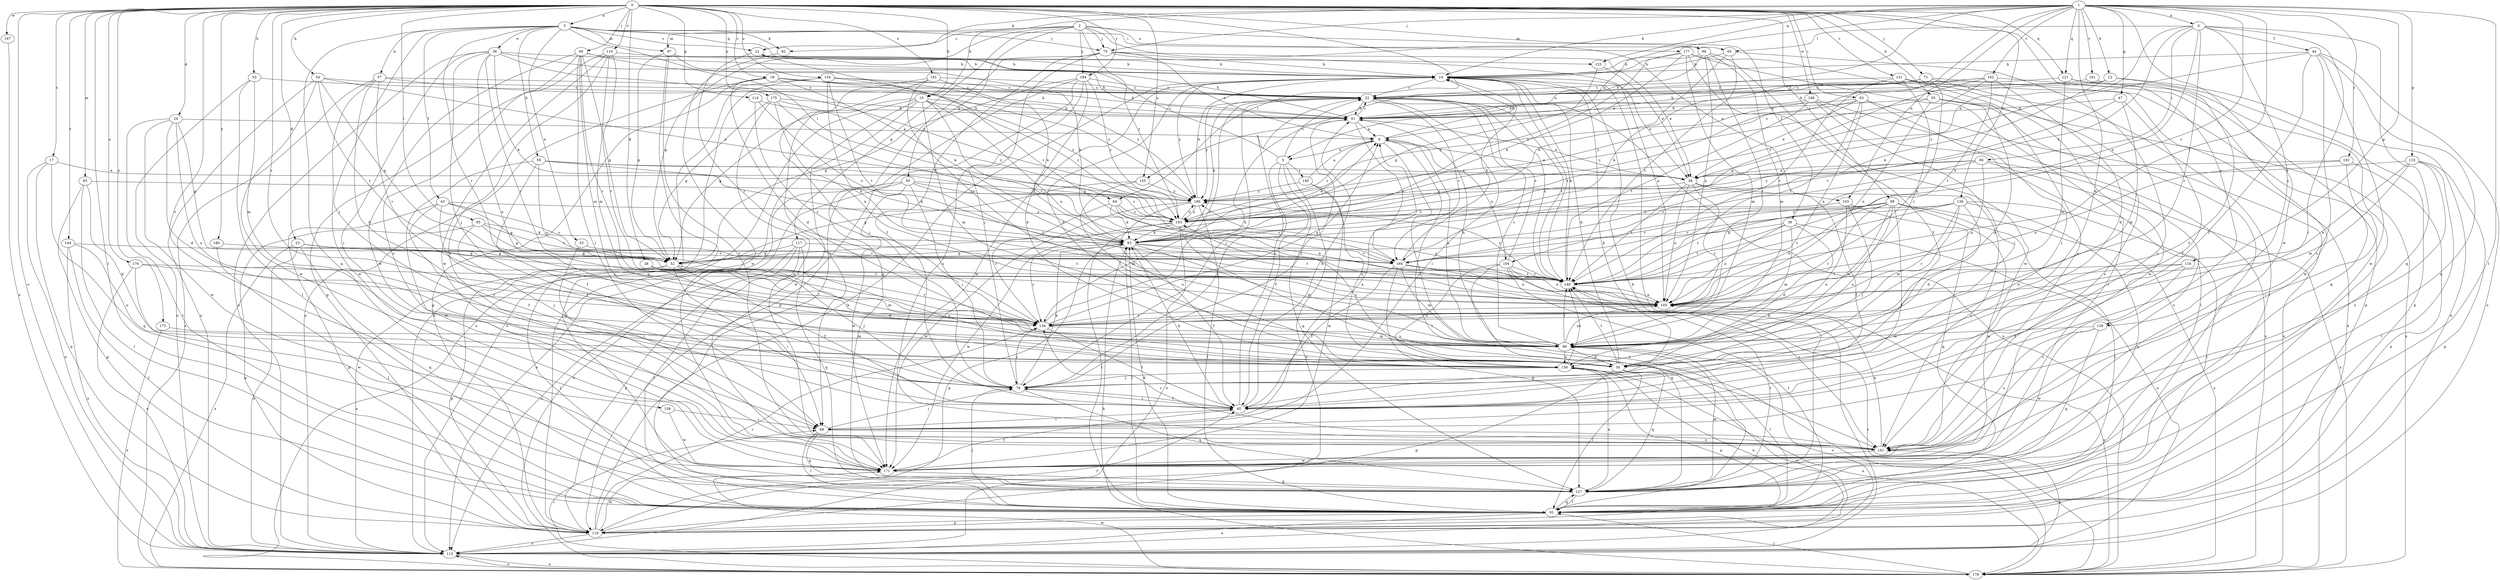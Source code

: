 strict digraph  {
0;
1;
2;
3;
4;
5;
6;
10;
12;
14;
17;
19;
21;
22;
23;
24;
28;
30;
33;
36;
38;
39;
43;
44;
45;
47;
50;
52;
53;
54;
55;
57;
59;
61;
63;
64;
65;
66;
68;
69;
71;
75;
76;
82;
83;
85;
89;
91;
93;
96;
97;
98;
103;
104;
105;
110;
113;
114;
115;
116;
117;
119;
121;
123;
127;
131;
134;
136;
139;
140;
141;
144;
149;
154;
155;
156;
158;
161;
162;
164;
167;
168;
171;
173;
175;
176;
177;
178;
180;
184;
186;
191;
192;
193;
0 -> 3  [label=a];
0 -> 10  [label=b];
0 -> 17  [label=c];
0 -> 19  [label=c];
0 -> 23  [label=d];
0 -> 24  [label=d];
0 -> 28  [label=d];
0 -> 39  [label=f];
0 -> 53  [label=h];
0 -> 54  [label=h];
0 -> 55  [label=h];
0 -> 63  [label=i];
0 -> 64  [label=i];
0 -> 69  [label=j];
0 -> 71  [label=j];
0 -> 85  [label=l];
0 -> 89  [label=l];
0 -> 91  [label=l];
0 -> 93  [label=m];
0 -> 110  [label=o];
0 -> 113  [label=o];
0 -> 114  [label=p];
0 -> 121  [label=q];
0 -> 131  [label=r];
0 -> 134  [label=r];
0 -> 136  [label=s];
0 -> 139  [label=s];
0 -> 144  [label=t];
0 -> 154  [label=u];
0 -> 155  [label=u];
0 -> 158  [label=v];
0 -> 167  [label=w];
0 -> 168  [label=w];
0 -> 173  [label=x];
0 -> 175  [label=x];
0 -> 176  [label=x];
0 -> 180  [label=y];
0 -> 184  [label=y];
0 -> 191  [label=z];
1 -> 4  [label=a];
1 -> 5  [label=a];
1 -> 10  [label=b];
1 -> 12  [label=b];
1 -> 14  [label=b];
1 -> 30  [label=d];
1 -> 47  [label=g];
1 -> 75  [label=j];
1 -> 82  [label=k];
1 -> 91  [label=l];
1 -> 103  [label=n];
1 -> 115  [label=p];
1 -> 116  [label=p];
1 -> 121  [label=q];
1 -> 123  [label=q];
1 -> 149  [label=t];
1 -> 155  [label=u];
1 -> 161  [label=v];
1 -> 162  [label=v];
1 -> 164  [label=v];
1 -> 171  [label=w];
1 -> 192  [label=z];
1 -> 193  [label=z];
2 -> 21  [label=c];
2 -> 50  [label=g];
2 -> 52  [label=g];
2 -> 75  [label=j];
2 -> 96  [label=m];
2 -> 97  [label=m];
2 -> 103  [label=n];
2 -> 117  [label=p];
2 -> 177  [label=x];
2 -> 184  [label=y];
2 -> 193  [label=z];
3 -> 21  [label=c];
3 -> 33  [label=e];
3 -> 36  [label=e];
3 -> 43  [label=f];
3 -> 57  [label=h];
3 -> 59  [label=h];
3 -> 64  [label=i];
3 -> 65  [label=i];
3 -> 75  [label=j];
3 -> 76  [label=j];
3 -> 82  [label=k];
3 -> 97  [label=m];
3 -> 123  [label=q];
3 -> 127  [label=q];
3 -> 134  [label=r];
4 -> 38  [label=e];
4 -> 44  [label=f];
4 -> 65  [label=i];
4 -> 66  [label=i];
4 -> 68  [label=i];
4 -> 83  [label=k];
4 -> 104  [label=n];
4 -> 127  [label=q];
4 -> 134  [label=r];
4 -> 139  [label=s];
5 -> 21  [label=c];
5 -> 22  [label=c];
5 -> 45  [label=f];
5 -> 76  [label=j];
5 -> 113  [label=o];
5 -> 127  [label=q];
5 -> 140  [label=s];
6 -> 5  [label=a];
6 -> 14  [label=b];
6 -> 38  [label=e];
6 -> 91  [label=l];
6 -> 104  [label=n];
6 -> 178  [label=x];
6 -> 193  [label=z];
10 -> 52  [label=g];
10 -> 61  [label=h];
10 -> 98  [label=m];
10 -> 105  [label=n];
10 -> 113  [label=o];
10 -> 119  [label=p];
10 -> 149  [label=t];
10 -> 171  [label=w];
10 -> 193  [label=z];
12 -> 22  [label=c];
12 -> 61  [label=h];
12 -> 83  [label=k];
12 -> 113  [label=o];
12 -> 119  [label=p];
14 -> 22  [label=c];
14 -> 30  [label=d];
14 -> 38  [label=e];
14 -> 149  [label=t];
14 -> 171  [label=w];
14 -> 186  [label=y];
17 -> 38  [label=e];
17 -> 113  [label=o];
17 -> 119  [label=p];
17 -> 127  [label=q];
19 -> 22  [label=c];
19 -> 30  [label=d];
19 -> 61  [label=h];
19 -> 83  [label=k];
19 -> 113  [label=o];
19 -> 119  [label=p];
19 -> 186  [label=y];
21 -> 14  [label=b];
21 -> 134  [label=r];
21 -> 164  [label=v];
22 -> 61  [label=h];
22 -> 68  [label=i];
22 -> 76  [label=j];
22 -> 83  [label=k];
22 -> 134  [label=r];
22 -> 149  [label=t];
22 -> 164  [label=v];
22 -> 178  [label=x];
22 -> 186  [label=y];
23 -> 52  [label=g];
23 -> 105  [label=n];
23 -> 113  [label=o];
23 -> 127  [label=q];
23 -> 164  [label=v];
23 -> 178  [label=x];
24 -> 6  [label=a];
24 -> 30  [label=d];
24 -> 52  [label=g];
24 -> 91  [label=l];
24 -> 156  [label=u];
24 -> 171  [label=w];
28 -> 30  [label=d];
28 -> 98  [label=m];
28 -> 134  [label=r];
28 -> 149  [label=t];
30 -> 14  [label=b];
30 -> 91  [label=l];
30 -> 119  [label=p];
30 -> 127  [label=q];
30 -> 149  [label=t];
30 -> 193  [label=z];
33 -> 68  [label=i];
33 -> 164  [label=v];
36 -> 14  [label=b];
36 -> 61  [label=h];
36 -> 68  [label=i];
36 -> 76  [label=j];
36 -> 83  [label=k];
36 -> 113  [label=o];
36 -> 134  [label=r];
36 -> 156  [label=u];
36 -> 186  [label=y];
38 -> 45  [label=f];
38 -> 105  [label=n];
38 -> 134  [label=r];
38 -> 141  [label=s];
38 -> 149  [label=t];
38 -> 186  [label=y];
39 -> 30  [label=d];
39 -> 83  [label=k];
39 -> 98  [label=m];
39 -> 105  [label=n];
39 -> 113  [label=o];
39 -> 149  [label=t];
43 -> 45  [label=f];
43 -> 52  [label=g];
43 -> 76  [label=j];
43 -> 119  [label=p];
43 -> 164  [label=v];
43 -> 193  [label=z];
44 -> 14  [label=b];
44 -> 45  [label=f];
44 -> 113  [label=o];
44 -> 127  [label=q];
44 -> 141  [label=s];
44 -> 171  [label=w];
44 -> 193  [label=z];
45 -> 14  [label=b];
45 -> 22  [label=c];
45 -> 61  [label=h];
45 -> 68  [label=i];
45 -> 76  [label=j];
45 -> 83  [label=k];
47 -> 45  [label=f];
47 -> 61  [label=h];
47 -> 98  [label=m];
47 -> 164  [label=v];
50 -> 76  [label=j];
50 -> 113  [label=o];
50 -> 149  [label=t];
50 -> 171  [label=w];
50 -> 178  [label=x];
50 -> 186  [label=y];
50 -> 193  [label=z];
52 -> 45  [label=f];
52 -> 68  [label=i];
52 -> 76  [label=j];
52 -> 91  [label=l];
52 -> 113  [label=o];
52 -> 119  [label=p];
52 -> 156  [label=u];
53 -> 22  [label=c];
53 -> 91  [label=l];
53 -> 98  [label=m];
53 -> 113  [label=o];
54 -> 22  [label=c];
54 -> 52  [label=g];
54 -> 113  [label=o];
54 -> 149  [label=t];
54 -> 171  [label=w];
54 -> 186  [label=y];
55 -> 30  [label=d];
55 -> 61  [label=h];
55 -> 105  [label=n];
55 -> 141  [label=s];
55 -> 178  [label=x];
55 -> 193  [label=z];
57 -> 22  [label=c];
57 -> 30  [label=d];
57 -> 61  [label=h];
57 -> 134  [label=r];
57 -> 171  [label=w];
57 -> 178  [label=x];
59 -> 38  [label=e];
59 -> 45  [label=f];
59 -> 83  [label=k];
59 -> 105  [label=n];
59 -> 171  [label=w];
59 -> 193  [label=z];
61 -> 6  [label=a];
61 -> 22  [label=c];
61 -> 38  [label=e];
61 -> 76  [label=j];
61 -> 164  [label=v];
63 -> 38  [label=e];
63 -> 61  [label=h];
63 -> 76  [label=j];
63 -> 105  [label=n];
63 -> 149  [label=t];
63 -> 178  [label=x];
63 -> 186  [label=y];
64 -> 83  [label=k];
64 -> 105  [label=n];
64 -> 134  [label=r];
64 -> 164  [label=v];
64 -> 193  [label=z];
65 -> 14  [label=b];
65 -> 83  [label=k];
65 -> 141  [label=s];
65 -> 149  [label=t];
66 -> 38  [label=e];
66 -> 105  [label=n];
66 -> 141  [label=s];
66 -> 164  [label=v];
66 -> 178  [label=x];
66 -> 186  [label=y];
68 -> 6  [label=a];
68 -> 76  [label=j];
68 -> 91  [label=l];
68 -> 127  [label=q];
68 -> 141  [label=s];
69 -> 14  [label=b];
69 -> 52  [label=g];
69 -> 61  [label=h];
69 -> 68  [label=i];
69 -> 98  [label=m];
69 -> 134  [label=r];
69 -> 141  [label=s];
69 -> 171  [label=w];
71 -> 22  [label=c];
71 -> 61  [label=h];
71 -> 83  [label=k];
71 -> 91  [label=l];
71 -> 105  [label=n];
71 -> 119  [label=p];
75 -> 6  [label=a];
75 -> 14  [label=b];
75 -> 38  [label=e];
75 -> 45  [label=f];
75 -> 76  [label=j];
75 -> 105  [label=n];
75 -> 127  [label=q];
76 -> 45  [label=f];
76 -> 83  [label=k];
76 -> 127  [label=q];
76 -> 134  [label=r];
82 -> 171  [label=w];
83 -> 6  [label=a];
83 -> 45  [label=f];
83 -> 52  [label=g];
83 -> 91  [label=l];
83 -> 98  [label=m];
83 -> 119  [label=p];
83 -> 134  [label=r];
83 -> 149  [label=t];
83 -> 164  [label=v];
85 -> 52  [label=g];
85 -> 76  [label=j];
85 -> 83  [label=k];
85 -> 119  [label=p];
85 -> 164  [label=v];
89 -> 45  [label=f];
89 -> 91  [label=l];
89 -> 98  [label=m];
89 -> 105  [label=n];
89 -> 134  [label=r];
89 -> 149  [label=t];
89 -> 156  [label=u];
89 -> 164  [label=v];
89 -> 171  [label=w];
89 -> 178  [label=x];
89 -> 193  [label=z];
91 -> 76  [label=j];
91 -> 83  [label=k];
91 -> 113  [label=o];
91 -> 119  [label=p];
91 -> 127  [label=q];
93 -> 30  [label=d];
93 -> 91  [label=l];
93 -> 119  [label=p];
93 -> 186  [label=y];
96 -> 14  [label=b];
96 -> 45  [label=f];
96 -> 61  [label=h];
96 -> 98  [label=m];
96 -> 105  [label=n];
96 -> 134  [label=r];
97 -> 14  [label=b];
97 -> 52  [label=g];
97 -> 83  [label=k];
97 -> 127  [label=q];
97 -> 141  [label=s];
98 -> 6  [label=a];
98 -> 22  [label=c];
98 -> 30  [label=d];
98 -> 61  [label=h];
98 -> 91  [label=l];
98 -> 105  [label=n];
98 -> 113  [label=o];
98 -> 149  [label=t];
98 -> 156  [label=u];
103 -> 76  [label=j];
103 -> 127  [label=q];
103 -> 156  [label=u];
103 -> 193  [label=z];
104 -> 22  [label=c];
104 -> 91  [label=l];
104 -> 105  [label=n];
104 -> 127  [label=q];
104 -> 141  [label=s];
104 -> 149  [label=t];
104 -> 156  [label=u];
105 -> 134  [label=r];
105 -> 178  [label=x];
105 -> 186  [label=y];
110 -> 14  [label=b];
110 -> 98  [label=m];
110 -> 119  [label=p];
110 -> 134  [label=r];
110 -> 141  [label=s];
110 -> 171  [label=w];
113 -> 14  [label=b];
113 -> 141  [label=s];
113 -> 178  [label=x];
114 -> 61  [label=h];
114 -> 134  [label=r];
114 -> 164  [label=v];
115 -> 38  [label=e];
115 -> 91  [label=l];
115 -> 98  [label=m];
115 -> 105  [label=n];
115 -> 119  [label=p];
115 -> 141  [label=s];
116 -> 45  [label=f];
116 -> 105  [label=n];
116 -> 141  [label=s];
116 -> 149  [label=t];
117 -> 52  [label=g];
117 -> 91  [label=l];
117 -> 113  [label=o];
117 -> 119  [label=p];
117 -> 127  [label=q];
117 -> 149  [label=t];
119 -> 14  [label=b];
119 -> 45  [label=f];
119 -> 113  [label=o];
119 -> 134  [label=r];
119 -> 156  [label=u];
119 -> 171  [label=w];
121 -> 22  [label=c];
121 -> 91  [label=l];
121 -> 98  [label=m];
121 -> 127  [label=q];
123 -> 38  [label=e];
123 -> 52  [label=g];
127 -> 14  [label=b];
127 -> 91  [label=l];
127 -> 98  [label=m];
127 -> 149  [label=t];
127 -> 156  [label=u];
131 -> 22  [label=c];
131 -> 91  [label=l];
131 -> 134  [label=r];
131 -> 149  [label=t];
131 -> 171  [label=w];
131 -> 178  [label=x];
134 -> 6  [label=a];
134 -> 45  [label=f];
134 -> 61  [label=h];
134 -> 98  [label=m];
136 -> 30  [label=d];
136 -> 91  [label=l];
136 -> 98  [label=m];
136 -> 127  [label=q];
136 -> 134  [label=r];
136 -> 149  [label=t];
136 -> 164  [label=v];
136 -> 193  [label=z];
139 -> 98  [label=m];
139 -> 127  [label=q];
139 -> 141  [label=s];
139 -> 171  [label=w];
140 -> 6  [label=a];
140 -> 156  [label=u];
140 -> 171  [label=w];
140 -> 186  [label=y];
141 -> 105  [label=n];
141 -> 134  [label=r];
141 -> 171  [label=w];
144 -> 52  [label=g];
144 -> 91  [label=l];
144 -> 113  [label=o];
144 -> 156  [label=u];
149 -> 14  [label=b];
149 -> 22  [label=c];
149 -> 105  [label=n];
149 -> 186  [label=y];
154 -> 22  [label=c];
154 -> 105  [label=n];
154 -> 113  [label=o];
154 -> 149  [label=t];
154 -> 178  [label=x];
154 -> 186  [label=y];
154 -> 193  [label=z];
155 -> 52  [label=g];
155 -> 98  [label=m];
155 -> 186  [label=y];
156 -> 76  [label=j];
156 -> 113  [label=o];
156 -> 119  [label=p];
156 -> 149  [label=t];
156 -> 178  [label=x];
158 -> 68  [label=i];
158 -> 171  [label=w];
161 -> 22  [label=c];
161 -> 45  [label=f];
162 -> 6  [label=a];
162 -> 22  [label=c];
162 -> 30  [label=d];
162 -> 52  [label=g];
162 -> 149  [label=t];
162 -> 171  [label=w];
162 -> 193  [label=z];
164 -> 14  [label=b];
164 -> 45  [label=f];
164 -> 98  [label=m];
164 -> 105  [label=n];
164 -> 127  [label=q];
164 -> 149  [label=t];
167 -> 113  [label=o];
168 -> 61  [label=h];
168 -> 76  [label=j];
168 -> 91  [label=l];
168 -> 149  [label=t];
168 -> 178  [label=x];
168 -> 186  [label=y];
171 -> 45  [label=f];
171 -> 127  [label=q];
173 -> 98  [label=m];
173 -> 178  [label=x];
175 -> 52  [label=g];
175 -> 61  [label=h];
175 -> 83  [label=k];
175 -> 105  [label=n];
175 -> 141  [label=s];
175 -> 193  [label=z];
176 -> 113  [label=o];
176 -> 134  [label=r];
176 -> 149  [label=t];
176 -> 171  [label=w];
177 -> 14  [label=b];
177 -> 83  [label=k];
177 -> 91  [label=l];
177 -> 98  [label=m];
177 -> 141  [label=s];
177 -> 171  [label=w];
177 -> 193  [label=z];
178 -> 68  [label=i];
178 -> 83  [label=k];
178 -> 91  [label=l];
178 -> 113  [label=o];
178 -> 149  [label=t];
178 -> 171  [label=w];
180 -> 52  [label=g];
180 -> 91  [label=l];
184 -> 22  [label=c];
184 -> 30  [label=d];
184 -> 52  [label=g];
184 -> 91  [label=l];
184 -> 119  [label=p];
184 -> 141  [label=s];
184 -> 193  [label=z];
186 -> 14  [label=b];
186 -> 91  [label=l];
186 -> 156  [label=u];
186 -> 171  [label=w];
186 -> 193  [label=z];
191 -> 22  [label=c];
191 -> 68  [label=i];
191 -> 76  [label=j];
191 -> 83  [label=k];
191 -> 105  [label=n];
192 -> 38  [label=e];
192 -> 68  [label=i];
192 -> 105  [label=n];
192 -> 119  [label=p];
193 -> 83  [label=k];
193 -> 91  [label=l];
193 -> 113  [label=o];
193 -> 141  [label=s];
193 -> 171  [label=w];
193 -> 186  [label=y];
}
